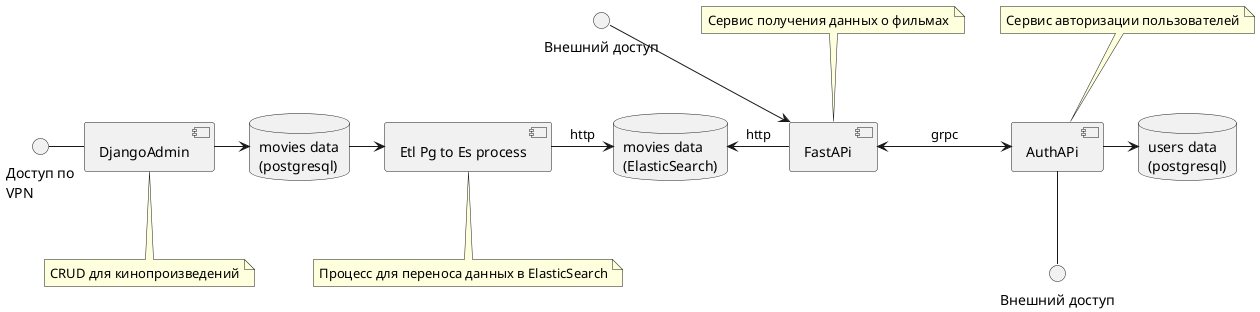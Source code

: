 @startuml
skinparam componentStyle uml2
interface "Внешний доступ" as FastApiInterface
interface "Внешний доступ" as AuthApiInterface
interface "Доступ по\nVPN" as DjangoAdminInterface
component DjangoAdmin
component etl_pg_es [
Etl Pg to Es process
]
component FastAPi
component AuthAPi
database pg_movies_data [
movies data
(postgresql)
]
database es_movies_data [
movies data
(ElasticSearch)
]
database pg_users_data [
users data
(postgresql)
]

DjangoAdminInterface - DjangoAdmin 
DjangoAdmin -> pg_movies_data 
pg_movies_data -> etl_pg_es
etl_pg_es -right-> es_movies_data: http
es_movies_data <- FastAPi: http
AuthApiInterface -up- AuthAPi 
FastAPi <-> AuthAPi: grpc
FastApiInterface -down-> FastAPi
AuthAPi -> pg_users_data
note bottom of etl_pg_es : Процесс для переноса данных в ElasticSearch
note bottom of DjangoAdmin : CRUD для кинопроизведений
note top of FastAPi : Сервис получения данных о фильмах
note top of AuthAPi : Сервис авторизации пользователей
@enduml